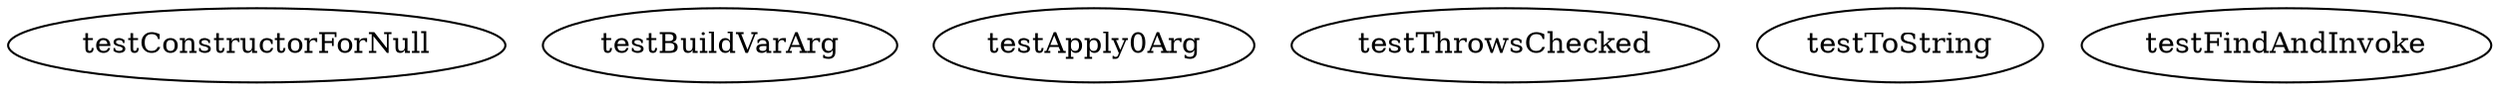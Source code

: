 digraph G {
testConstructorForNull;
testBuildVarArg;
testApply0Arg;
testThrowsChecked;
testToString;
testFindAndInvoke;
}